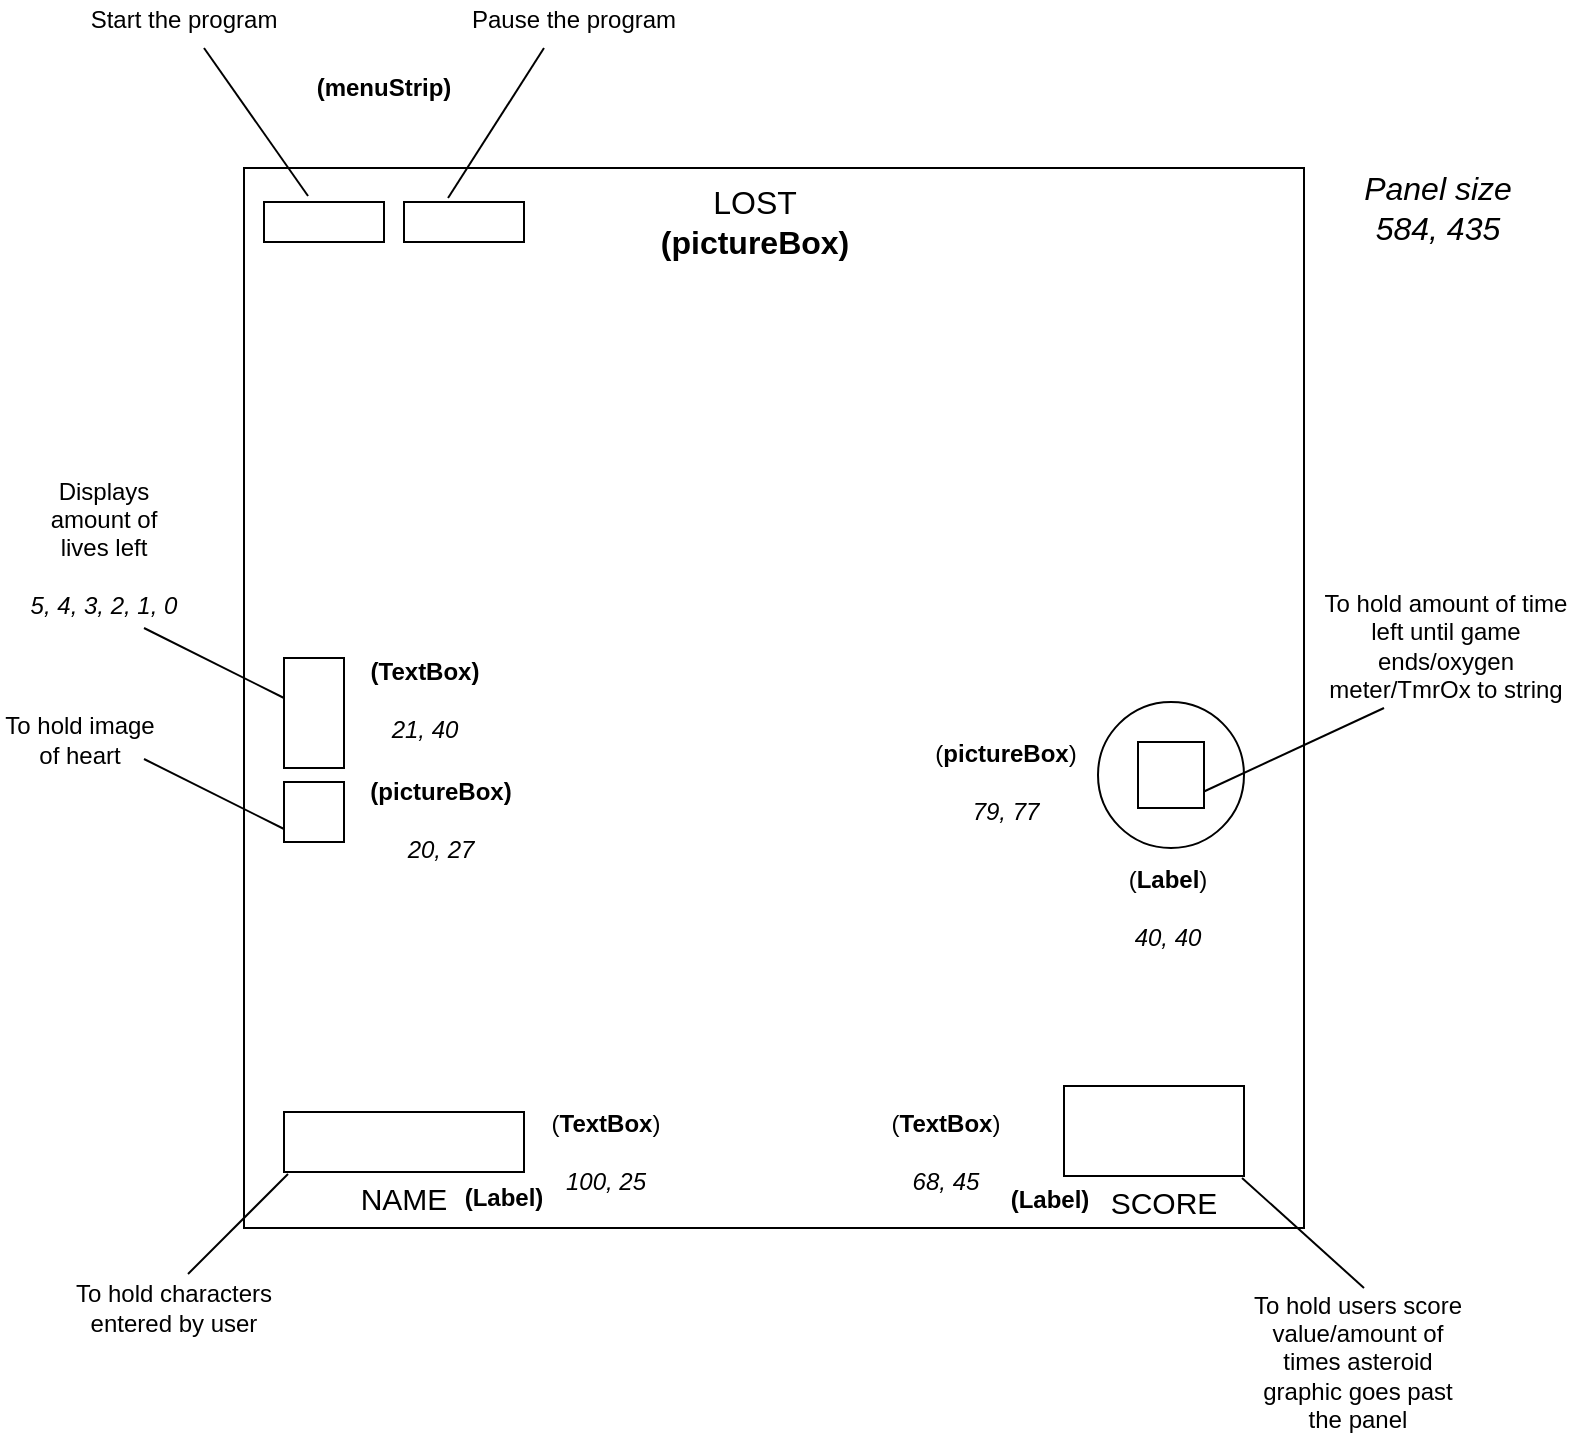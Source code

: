 <mxfile version="11.1.2" type="github"><diagram id="B9FGP0LRVWiTckDG-Knp" name="Page-1"><mxGraphModel dx="918" dy="759" grid="1" gridSize="10" guides="1" tooltips="1" connect="1" arrows="1" fold="1" page="1" pageScale="1" pageWidth="850" pageHeight="1100" math="0" shadow="0"><root><mxCell id="0"/><mxCell id="1" parent="0"/><mxCell id="f9WnU0l2HstZE0Viek7N-1" value="" style="whiteSpace=wrap;html=1;aspect=fixed;" vertex="1" parent="1"><mxGeometry x="150" y="130" width="530" height="530" as="geometry"/></mxCell><mxCell id="f9WnU0l2HstZE0Viek7N-2" value="&lt;font style=&quot;font-size: 16px&quot;&gt;LOST &lt;b&gt;(pictureBox)&lt;/b&gt;&lt;/font&gt;" style="text;html=1;strokeColor=none;fillColor=none;align=center;verticalAlign=middle;whiteSpace=wrap;rounded=0;" vertex="1" parent="1"><mxGeometry x="370" y="142" width="71" height="30" as="geometry"/></mxCell><mxCell id="f9WnU0l2HstZE0Viek7N-3" value="" style="rounded=0;whiteSpace=wrap;html=1;" vertex="1" parent="1"><mxGeometry x="160" y="147" width="60" height="20" as="geometry"/></mxCell><mxCell id="f9WnU0l2HstZE0Viek7N-4" value="" style="rounded=0;whiteSpace=wrap;html=1;" vertex="1" parent="1"><mxGeometry x="230" y="147" width="60" height="20" as="geometry"/></mxCell><mxCell id="f9WnU0l2HstZE0Viek7N-5" value="" style="endArrow=none;html=1;entryX=0.367;entryY=-0.15;entryDx=0;entryDy=0;entryPerimeter=0;" edge="1" parent="1" target="f9WnU0l2HstZE0Viek7N-3"><mxGeometry width="50" height="50" relative="1" as="geometry"><mxPoint x="130" y="70" as="sourcePoint"/><mxPoint x="190" y="157" as="targetPoint"/></mxGeometry></mxCell><mxCell id="f9WnU0l2HstZE0Viek7N-6" value="" style="endArrow=none;html=1;entryX=0.367;entryY=-0.1;entryDx=0;entryDy=0;entryPerimeter=0;" edge="1" parent="1" target="f9WnU0l2HstZE0Viek7N-4"><mxGeometry width="50" height="50" relative="1" as="geometry"><mxPoint x="300" y="70" as="sourcePoint"/><mxPoint x="250" y="157" as="targetPoint"/></mxGeometry></mxCell><mxCell id="f9WnU0l2HstZE0Viek7N-7" value="Start the program" style="text;html=1;strokeColor=none;fillColor=none;align=center;verticalAlign=middle;whiteSpace=wrap;rounded=0;" vertex="1" parent="1"><mxGeometry x="70" y="46" width="100" height="20" as="geometry"/></mxCell><mxCell id="f9WnU0l2HstZE0Viek7N-8" value="Pause the program" style="text;html=1;strokeColor=none;fillColor=none;align=center;verticalAlign=middle;whiteSpace=wrap;rounded=0;" vertex="1" parent="1"><mxGeometry x="260" y="46" width="110" height="20" as="geometry"/></mxCell><mxCell id="f9WnU0l2HstZE0Viek7N-9" value="&lt;b&gt;(menuStrip)&lt;/b&gt;" style="text;html=1;strokeColor=none;fillColor=none;align=center;verticalAlign=middle;whiteSpace=wrap;rounded=0;" vertex="1" parent="1"><mxGeometry x="200" y="80" width="40" height="20" as="geometry"/></mxCell><mxCell id="f9WnU0l2HstZE0Viek7N-13" value="&lt;span style=&quot;font-size: 16px&quot;&gt;&lt;i&gt;Panel size&lt;br&gt;584, 435&lt;br&gt;&lt;/i&gt;&lt;/span&gt;" style="text;html=1;strokeColor=none;fillColor=none;align=center;verticalAlign=middle;whiteSpace=wrap;rounded=0;" vertex="1" parent="1"><mxGeometry x="687" y="130" width="120" height="40" as="geometry"/></mxCell><mxCell id="f9WnU0l2HstZE0Viek7N-16" value="" style="rounded=0;whiteSpace=wrap;html=1;direction=south;" vertex="1" parent="1"><mxGeometry x="170" y="375" width="30" height="55" as="geometry"/></mxCell><mxCell id="f9WnU0l2HstZE0Viek7N-20" value="&lt;font style=&quot;font-size: 12px ; line-height: 80%&quot;&gt;(TextBox)&lt;br&gt;&lt;span style=&quot;font-weight: normal&quot;&gt;&lt;i&gt;21, 40&lt;/i&gt;&lt;/span&gt;&lt;br&gt;&lt;/font&gt;" style="text;strokeColor=none;fillColor=none;html=1;fontSize=24;fontStyle=1;verticalAlign=middle;align=center;" vertex="1" parent="1"><mxGeometry x="190" y="371.5" width="100" height="40" as="geometry"/></mxCell><mxCell id="f9WnU0l2HstZE0Viek7N-21" value="" style="endArrow=none;html=1;" edge="1" parent="1" target="f9WnU0l2HstZE0Viek7N-16"><mxGeometry width="50" height="50" relative="1" as="geometry"><mxPoint x="100" y="360" as="sourcePoint"/><mxPoint x="135" y="350" as="targetPoint"/></mxGeometry></mxCell><mxCell id="f9WnU0l2HstZE0Viek7N-22" value="Displays amount of lives left&lt;br&gt;&lt;br&gt;&lt;i&gt;5, 4, 3, 2, 1, 0&lt;/i&gt;" style="text;html=1;strokeColor=none;fillColor=none;align=center;verticalAlign=middle;whiteSpace=wrap;rounded=0;" vertex="1" parent="1"><mxGeometry x="40" y="310" width="80" height="20" as="geometry"/></mxCell><mxCell id="f9WnU0l2HstZE0Viek7N-25" value="" style="rounded=0;whiteSpace=wrap;html=1;" vertex="1" parent="1"><mxGeometry x="170" y="602" width="120" height="30" as="geometry"/></mxCell><mxCell id="f9WnU0l2HstZE0Viek7N-26" value="(&lt;b&gt;TextBox&lt;/b&gt;)&lt;br&gt;&lt;br&gt;&lt;i&gt;100, 25&lt;/i&gt;" style="text;html=1;strokeColor=none;fillColor=none;align=center;verticalAlign=middle;whiteSpace=wrap;rounded=0;" vertex="1" parent="1"><mxGeometry x="302" y="612" width="58" height="20" as="geometry"/></mxCell><mxCell id="f9WnU0l2HstZE0Viek7N-29" value="&lt;b&gt;(Label)&lt;/b&gt;" style="text;html=1;strokeColor=none;fillColor=none;align=center;verticalAlign=middle;whiteSpace=wrap;rounded=0;" vertex="1" parent="1"><mxGeometry x="260" y="635" width="40" height="20" as="geometry"/></mxCell><mxCell id="f9WnU0l2HstZE0Viek7N-30" value="&lt;font style=&quot;font-size: 15px&quot;&gt;NAME&lt;/font&gt;" style="text;html=1;strokeColor=none;fillColor=none;align=center;verticalAlign=middle;whiteSpace=wrap;rounded=0;" vertex="1" parent="1"><mxGeometry x="210" y="635" width="40" height="20" as="geometry"/></mxCell><mxCell id="f9WnU0l2HstZE0Viek7N-31" value="" style="whiteSpace=wrap;html=1;aspect=fixed;" vertex="1" parent="1"><mxGeometry x="170" y="437" width="30" height="30" as="geometry"/></mxCell><mxCell id="f9WnU0l2HstZE0Viek7N-36" value="&lt;font style=&quot;font-size: 12px&quot;&gt;(pictureBox)&lt;br&gt;&lt;span style=&quot;font-weight: normal&quot;&gt;&lt;i&gt;20, 27&lt;/i&gt;&lt;/span&gt;&lt;br&gt;&lt;/font&gt;" style="text;strokeColor=none;fillColor=none;html=1;fontSize=24;fontStyle=1;verticalAlign=middle;align=center;" vertex="1" parent="1"><mxGeometry x="198" y="432" width="100" height="40" as="geometry"/></mxCell><mxCell id="f9WnU0l2HstZE0Viek7N-38" value="" style="endArrow=none;html=1;" edge="1" parent="1"><mxGeometry width="50" height="50" relative="1" as="geometry"><mxPoint x="100" y="425.5" as="sourcePoint"/><mxPoint x="170" y="460.5" as="targetPoint"/></mxGeometry></mxCell><mxCell id="f9WnU0l2HstZE0Viek7N-39" value="To hold image of heart" style="text;html=1;strokeColor=none;fillColor=none;align=center;verticalAlign=middle;whiteSpace=wrap;rounded=0;" vertex="1" parent="1"><mxGeometry x="28" y="405.5" width="80" height="20" as="geometry"/></mxCell><mxCell id="f9WnU0l2HstZE0Viek7N-40" value="" style="endArrow=none;html=1;" edge="1" parent="1"><mxGeometry width="50" height="50" relative="1" as="geometry"><mxPoint x="122" y="683" as="sourcePoint"/><mxPoint x="172" y="633" as="targetPoint"/></mxGeometry></mxCell><mxCell id="f9WnU0l2HstZE0Viek7N-41" value="To hold characters entered by user" style="text;html=1;strokeColor=none;fillColor=none;align=center;verticalAlign=middle;whiteSpace=wrap;rounded=0;" vertex="1" parent="1"><mxGeometry x="60" y="690" width="110" height="20" as="geometry"/></mxCell><mxCell id="f9WnU0l2HstZE0Viek7N-46" value="" style="rounded=0;whiteSpace=wrap;html=1;" vertex="1" parent="1"><mxGeometry x="560" y="589" width="90" height="45" as="geometry"/></mxCell><mxCell id="f9WnU0l2HstZE0Viek7N-47" value="&lt;b&gt;(Label)&lt;/b&gt;" style="text;html=1;strokeColor=none;fillColor=none;align=center;verticalAlign=middle;whiteSpace=wrap;rounded=0;" vertex="1" parent="1"><mxGeometry x="533" y="636" width="40" height="20" as="geometry"/></mxCell><mxCell id="f9WnU0l2HstZE0Viek7N-48" value="&lt;span style=&quot;font-size: 15px&quot;&gt;SCORE&lt;/span&gt;" style="text;html=1;strokeColor=none;fillColor=none;align=center;verticalAlign=middle;whiteSpace=wrap;rounded=0;" vertex="1" parent="1"><mxGeometry x="590" y="637" width="40" height="20" as="geometry"/></mxCell><mxCell id="f9WnU0l2HstZE0Viek7N-49" value="(&lt;b&gt;TextBox&lt;/b&gt;)&lt;br&gt;&lt;br&gt;&lt;i&gt;68, 45&lt;/i&gt;" style="text;html=1;strokeColor=none;fillColor=none;align=center;verticalAlign=middle;whiteSpace=wrap;rounded=0;" vertex="1" parent="1"><mxGeometry x="472" y="612" width="58" height="20" as="geometry"/></mxCell><mxCell id="f9WnU0l2HstZE0Viek7N-50" value="" style="ellipse;whiteSpace=wrap;html=1;aspect=fixed;" vertex="1" parent="1"><mxGeometry x="577" y="397" width="73" height="73" as="geometry"/></mxCell><mxCell id="f9WnU0l2HstZE0Viek7N-51" value="" style="endArrow=none;html=1;entryX=0.989;entryY=1.022;entryDx=0;entryDy=0;entryPerimeter=0;" edge="1" parent="1" target="f9WnU0l2HstZE0Viek7N-46"><mxGeometry width="50" height="50" relative="1" as="geometry"><mxPoint x="710" y="690" as="sourcePoint"/><mxPoint x="790" y="630" as="targetPoint"/></mxGeometry></mxCell><mxCell id="f9WnU0l2HstZE0Viek7N-52" value="To hold users score value/amount of times asteroid graphic goes past the panel" style="text;html=1;strokeColor=none;fillColor=none;align=center;verticalAlign=middle;whiteSpace=wrap;rounded=0;" vertex="1" parent="1"><mxGeometry x="652" y="717" width="110" height="20" as="geometry"/></mxCell><mxCell id="f9WnU0l2HstZE0Viek7N-53" value="(&lt;b&gt;pictureBox&lt;/b&gt;)&lt;br&gt;&lt;br&gt;&lt;i&gt;79, 77&lt;/i&gt;" style="text;html=1;strokeColor=none;fillColor=none;align=center;verticalAlign=middle;whiteSpace=wrap;rounded=0;" vertex="1" parent="1"><mxGeometry x="511" y="427.5" width="40" height="19" as="geometry"/></mxCell><mxCell id="f9WnU0l2HstZE0Viek7N-56" value="" style="whiteSpace=wrap;html=1;aspect=fixed;" vertex="1" parent="1"><mxGeometry x="597" y="417" width="33" height="33" as="geometry"/></mxCell><mxCell id="f9WnU0l2HstZE0Viek7N-57" value="(&lt;b&gt;Label&lt;/b&gt;)&lt;br&gt;&lt;br&gt;&lt;i&gt;40, 40&lt;/i&gt;" style="text;html=1;strokeColor=none;fillColor=none;align=center;verticalAlign=middle;whiteSpace=wrap;rounded=0;" vertex="1" parent="1"><mxGeometry x="592" y="490" width="40" height="20" as="geometry"/></mxCell><mxCell id="f9WnU0l2HstZE0Viek7N-58" value="" style="endArrow=none;html=1;entryX=1;entryY=0.75;entryDx=0;entryDy=0;" edge="1" parent="1" target="f9WnU0l2HstZE0Viek7N-56"><mxGeometry width="50" height="50" relative="1" as="geometry"><mxPoint x="720" y="400" as="sourcePoint"/><mxPoint x="800" y="446.5" as="targetPoint"/></mxGeometry></mxCell><mxCell id="f9WnU0l2HstZE0Viek7N-59" value="To hold amount of time left until game ends/oxygen meter/TmrOx to string" style="text;html=1;strokeColor=none;fillColor=none;align=center;verticalAlign=middle;whiteSpace=wrap;rounded=0;" vertex="1" parent="1"><mxGeometry x="686" y="359" width="130" height="20" as="geometry"/></mxCell></root></mxGraphModel></diagram></mxfile>